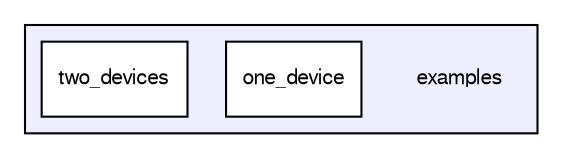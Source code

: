 digraph "examples" {
  compound=true
  node [ fontsize="10", fontname="FreeSans"];
  edge [ labelfontsize="10", labelfontname="FreeSans"];
  subgraph clusterdir_d28a4824dc47e487b107a5db32ef43c4 {
    graph [ bgcolor="#eeeeff", pencolor="black", label="" URL="dir_d28a4824dc47e487b107a5db32ef43c4.html"];
    dir_d28a4824dc47e487b107a5db32ef43c4 [shape=plaintext label="examples"];
    dir_1369910be5c833cb06cec1bc350d1012 [shape=box label="one_device" color="black" fillcolor="white" style="filled" URL="dir_1369910be5c833cb06cec1bc350d1012.html"];
    dir_6aa027bf39687c39dc976ede2f34c04f [shape=box label="two_devices" color="black" fillcolor="white" style="filled" URL="dir_6aa027bf39687c39dc976ede2f34c04f.html"];
  }
}
